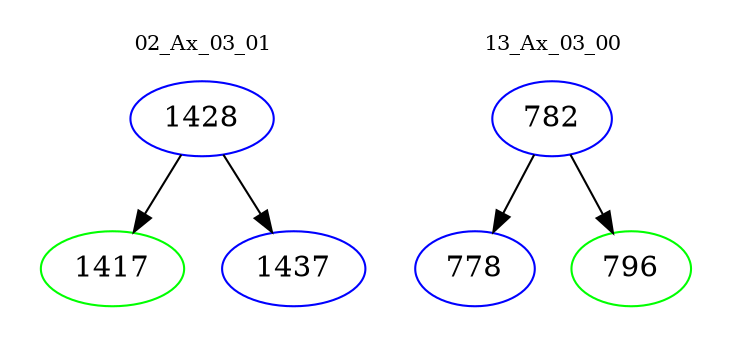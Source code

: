 digraph{
subgraph cluster_0 {
color = white
label = "02_Ax_03_01";
fontsize=10;
T0_1428 [label="1428", color="blue"]
T0_1428 -> T0_1417 [color="black"]
T0_1417 [label="1417", color="green"]
T0_1428 -> T0_1437 [color="black"]
T0_1437 [label="1437", color="blue"]
}
subgraph cluster_1 {
color = white
label = "13_Ax_03_00";
fontsize=10;
T1_782 [label="782", color="blue"]
T1_782 -> T1_778 [color="black"]
T1_778 [label="778", color="blue"]
T1_782 -> T1_796 [color="black"]
T1_796 [label="796", color="green"]
}
}
